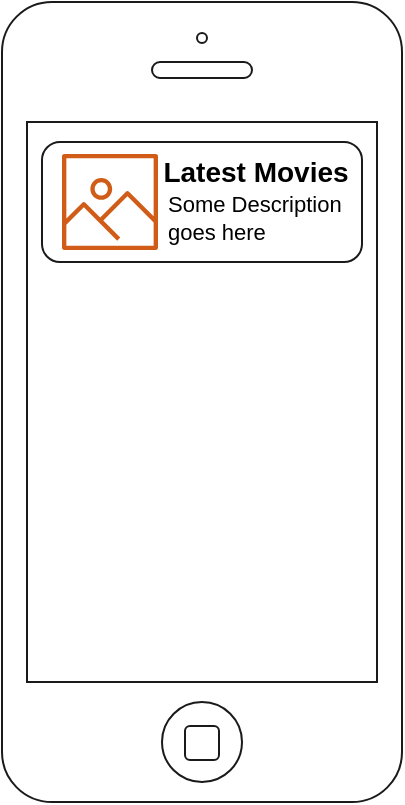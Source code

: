 <mxfile version="14.1.2" type="github">
  <diagram id="6_kvCk24suVi-hApbcnj" name="Page-1">
    <mxGraphModel dx="1038" dy="580" grid="1" gridSize="10" guides="1" tooltips="1" connect="1" arrows="1" fold="1" page="1" pageScale="1" pageWidth="850" pageHeight="1100" math="0" shadow="0">
      <root>
        <mxCell id="0" />
        <mxCell id="1" parent="0" />
        <mxCell id="UU8Xg3dA8vqChVvvi509-2" value="" style="html=1;verticalLabelPosition=bottom;labelBackgroundColor=#ffffff;verticalAlign=top;shadow=0;dashed=0;strokeWidth=1;shape=mxgraph.ios7.misc.iphone;strokeColor=#1A1A1A;fillColor=#FFFFFF;" vertex="1" parent="1">
          <mxGeometry x="530" y="90" width="200" height="400" as="geometry" />
        </mxCell>
        <mxCell id="UU8Xg3dA8vqChVvvi509-3" value="" style="rounded=1;whiteSpace=wrap;html=1;strokeColor=#1A1A1A;fillColor=#FFFFFF;" vertex="1" parent="1">
          <mxGeometry x="550" y="160" width="160" height="60" as="geometry" />
        </mxCell>
        <mxCell id="UU8Xg3dA8vqChVvvi509-4" value="" style="outlineConnect=0;fontColor=#232F3E;gradientColor=none;fillColor=#D05C17;strokeColor=none;dashed=0;verticalLabelPosition=bottom;verticalAlign=top;align=center;html=1;fontSize=12;fontStyle=0;aspect=fixed;pointerEvents=1;shape=mxgraph.aws4.container_registry_image;" vertex="1" parent="1">
          <mxGeometry x="560" y="166" width="48" height="48" as="geometry" />
        </mxCell>
        <mxCell id="UU8Xg3dA8vqChVvvi509-5" value="Latest Movies" style="text;html=1;strokeColor=none;fillColor=none;align=center;verticalAlign=middle;whiteSpace=wrap;rounded=0;fontStyle=1;fontSize=14;" vertex="1" parent="1">
          <mxGeometry x="606" y="165" width="102" height="20" as="geometry" />
        </mxCell>
        <mxCell id="UU8Xg3dA8vqChVvvi509-6" value="Some Description goes here" style="text;html=1;strokeColor=none;fillColor=none;align=left;verticalAlign=middle;whiteSpace=wrap;rounded=0;fontSize=11;" vertex="1" parent="1">
          <mxGeometry x="611" y="188" width="89" height="20" as="geometry" />
        </mxCell>
      </root>
    </mxGraphModel>
  </diagram>
</mxfile>
